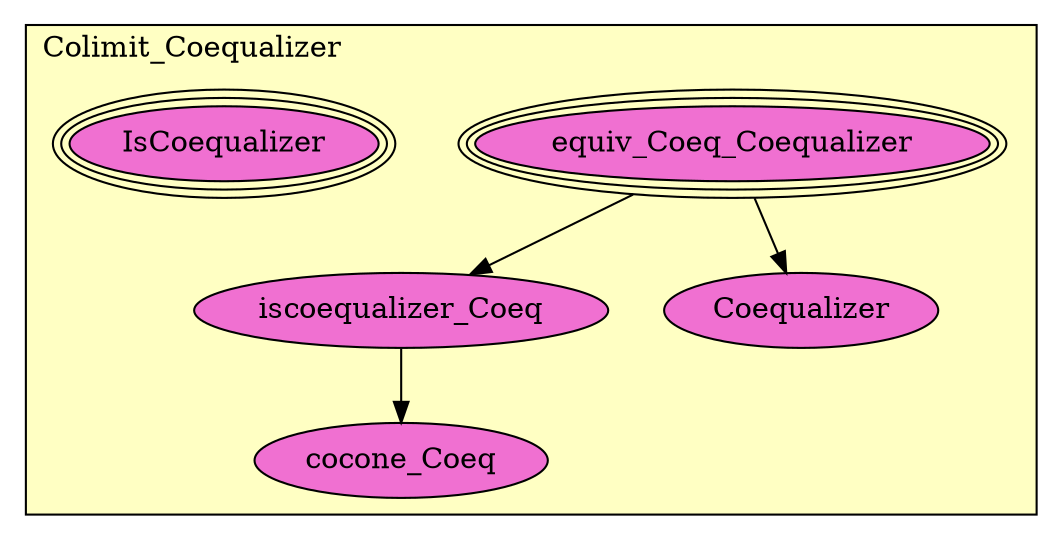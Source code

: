 digraph HoTT_Colimits_Colimit_Coequalizer {
  graph [ratio=0.5]
  node [style=filled]
Colimit_Coequalizer_equiv_Coeq_Coequalizer [label="equiv_Coeq_Coequalizer", URL=<Colimit_Coequalizer.html#equiv_Coeq_Coequalizer>, peripheries=3, fillcolor="#F070D1"] ;
Colimit_Coequalizer_iscoequalizer_Coeq [label="iscoequalizer_Coeq", URL=<Colimit_Coequalizer.html#iscoequalizer_Coeq>, fillcolor="#F070D1"] ;
Colimit_Coequalizer_cocone_Coeq [label="cocone_Coeq", URL=<Colimit_Coequalizer.html#cocone_Coeq>, fillcolor="#F070D1"] ;
Colimit_Coequalizer_Coequalizer [label="Coequalizer", URL=<Colimit_Coequalizer.html#Coequalizer>, fillcolor="#F070D1"] ;
Colimit_Coequalizer_IsCoequalizer [label="IsCoequalizer", URL=<Colimit_Coequalizer.html#IsCoequalizer>, peripheries=3, fillcolor="#F070D1"] ;
  Colimit_Coequalizer_equiv_Coeq_Coequalizer -> Colimit_Coequalizer_iscoequalizer_Coeq [] ;
  Colimit_Coequalizer_equiv_Coeq_Coequalizer -> Colimit_Coequalizer_Coequalizer [] ;
  Colimit_Coequalizer_iscoequalizer_Coeq -> Colimit_Coequalizer_cocone_Coeq [] ;
subgraph cluster_Colimit_Coequalizer { label="Colimit_Coequalizer"; fillcolor="#FFFFC3"; labeljust=l; style=filled 
Colimit_Coequalizer_IsCoequalizer; Colimit_Coequalizer_Coequalizer; Colimit_Coequalizer_cocone_Coeq; Colimit_Coequalizer_iscoequalizer_Coeq; Colimit_Coequalizer_equiv_Coeq_Coequalizer; };
} /* END */
